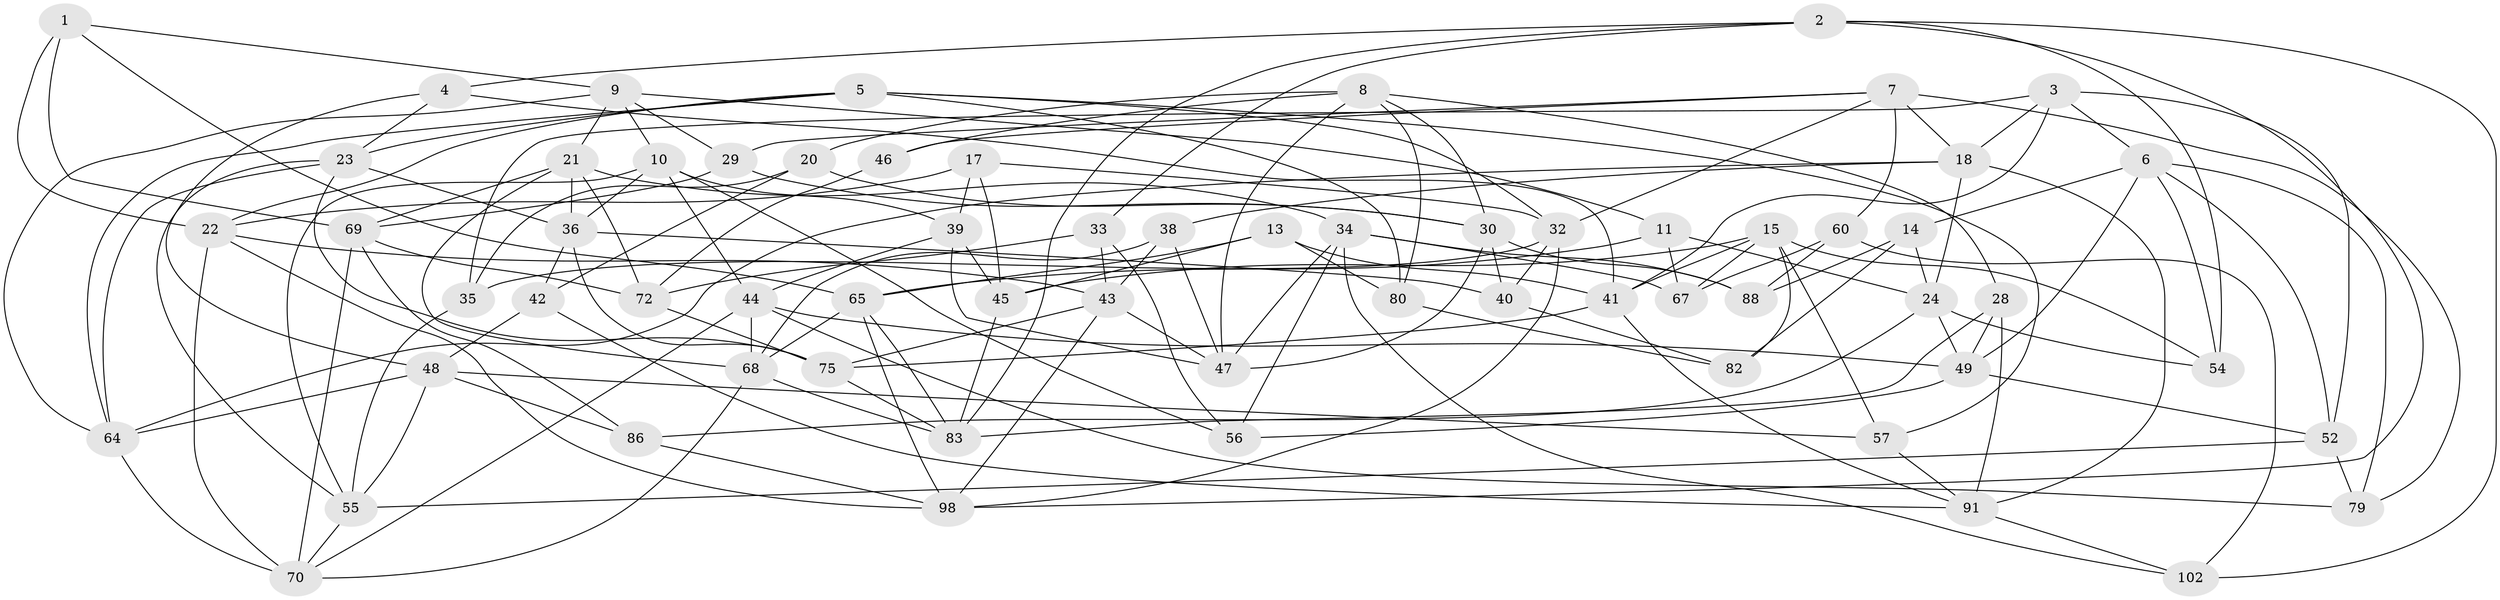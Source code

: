 // original degree distribution, {4: 1.0}
// Generated by graph-tools (version 1.1) at 2025/42/03/06/25 10:42:20]
// undirected, 64 vertices, 163 edges
graph export_dot {
graph [start="1"]
  node [color=gray90,style=filled];
  1;
  2 [super="+16"];
  3 [super="+12"];
  4;
  5 [super="+19"];
  6 [super="+74"];
  7 [super="+66"];
  8 [super="+27"];
  9 [super="+78"];
  10 [super="+31"];
  11;
  13;
  14;
  15 [super="+84"];
  17;
  18 [super="+87"];
  20;
  21 [super="+62"];
  22 [super="+58"];
  23 [super="+25"];
  24 [super="+26"];
  28;
  29;
  30 [super="+90"];
  32 [super="+37"];
  33;
  34 [super="+93"];
  35;
  36 [super="+59"];
  38;
  39 [super="+53"];
  40;
  41 [super="+71"];
  42;
  43 [super="+101"];
  44 [super="+63"];
  45 [super="+81"];
  46;
  47 [super="+51"];
  48 [super="+61"];
  49 [super="+50"];
  52 [super="+97"];
  54;
  55 [super="+92"];
  56;
  57;
  60;
  64 [super="+96"];
  65 [super="+94"];
  67;
  68 [super="+73"];
  69 [super="+95"];
  70 [super="+89"];
  72 [super="+77"];
  75 [super="+76"];
  79;
  80;
  82;
  83 [super="+85"];
  86;
  88;
  91 [super="+100"];
  98 [super="+99"];
  102;
  1 -- 9;
  1 -- 22;
  1 -- 69;
  1 -- 65;
  2 -- 98;
  2 -- 4;
  2 -- 54;
  2 -- 33;
  2 -- 83;
  2 -- 102;
  3 -- 52 [weight=2];
  3 -- 35;
  3 -- 6;
  3 -- 41;
  3 -- 18;
  4 -- 41;
  4 -- 23;
  4 -- 48;
  5 -- 22;
  5 -- 80;
  5 -- 32;
  5 -- 57;
  5 -- 23;
  5 -- 64;
  6 -- 54;
  6 -- 79;
  6 -- 14;
  6 -- 49;
  6 -- 52;
  7 -- 79;
  7 -- 60;
  7 -- 32;
  7 -- 18;
  7 -- 29;
  7 -- 46;
  8 -- 80;
  8 -- 46;
  8 -- 20;
  8 -- 28;
  8 -- 30;
  8 -- 47;
  9 -- 21;
  9 -- 10;
  9 -- 11;
  9 -- 29;
  9 -- 64;
  10 -- 55;
  10 -- 44;
  10 -- 56;
  10 -- 39;
  10 -- 36;
  11 -- 67;
  11 -- 65;
  11 -- 24;
  13 -- 45;
  13 -- 41;
  13 -- 80;
  13 -- 65;
  14 -- 88;
  14 -- 82;
  14 -- 24;
  15 -- 57;
  15 -- 82;
  15 -- 67;
  15 -- 54;
  15 -- 45;
  15 -- 41;
  17 -- 45;
  17 -- 22;
  17 -- 32;
  17 -- 39;
  18 -- 91;
  18 -- 24;
  18 -- 64;
  18 -- 38;
  20 -- 42;
  20 -- 35;
  20 -- 30;
  21 -- 34;
  21 -- 69;
  21 -- 72;
  21 -- 36;
  21 -- 68;
  22 -- 70;
  22 -- 43;
  22 -- 98;
  23 -- 55;
  23 -- 64;
  23 -- 75;
  23 -- 36;
  24 -- 54;
  24 -- 86;
  24 -- 49;
  28 -- 49;
  28 -- 83;
  28 -- 91;
  29 -- 30;
  29 -- 69;
  30 -- 40;
  30 -- 88;
  30 -- 47;
  32 -- 35;
  32 -- 40;
  32 -- 98;
  33 -- 43;
  33 -- 56;
  33 -- 72;
  34 -- 67;
  34 -- 88;
  34 -- 56;
  34 -- 102;
  34 -- 47;
  35 -- 55;
  36 -- 40;
  36 -- 42;
  36 -- 75;
  38 -- 47;
  38 -- 43;
  38 -- 68;
  39 -- 44;
  39 -- 45 [weight=2];
  39 -- 47;
  40 -- 82;
  41 -- 75;
  41 -- 91;
  42 -- 91;
  42 -- 48;
  43 -- 98;
  43 -- 75;
  43 -- 47;
  44 -- 49;
  44 -- 79;
  44 -- 70;
  44 -- 68;
  45 -- 83;
  46 -- 72 [weight=2];
  48 -- 55;
  48 -- 57;
  48 -- 86;
  48 -- 64;
  49 -- 56;
  49 -- 52;
  52 -- 55;
  52 -- 79;
  55 -- 70;
  57 -- 91;
  60 -- 67;
  60 -- 88;
  60 -- 102;
  64 -- 70;
  65 -- 68;
  65 -- 83;
  65 -- 98;
  68 -- 83;
  68 -- 70;
  69 -- 72;
  69 -- 86;
  69 -- 70;
  72 -- 75;
  75 -- 83;
  80 -- 82;
  86 -- 98;
  91 -- 102;
}
